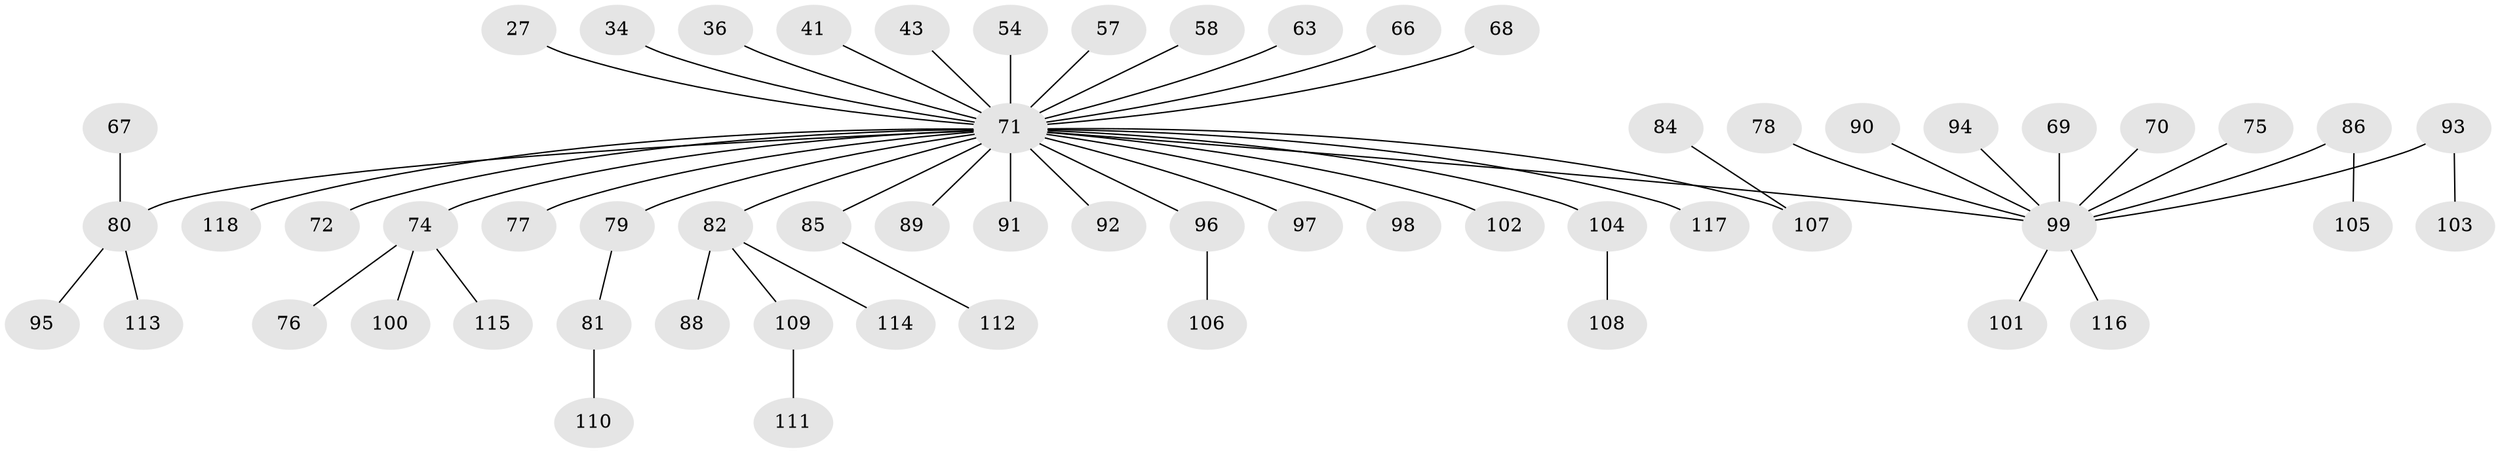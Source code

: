 // original degree distribution, {4: 0.06779661016949153, 6: 0.01694915254237288, 8: 0.00847457627118644, 2: 0.2288135593220339, 3: 0.1440677966101695, 7: 0.00847457627118644, 5: 0.01694915254237288, 1: 0.5084745762711864}
// Generated by graph-tools (version 1.1) at 2025/52/03/09/25 04:52:36]
// undirected, 59 vertices, 58 edges
graph export_dot {
graph [start="1"]
  node [color=gray90,style=filled];
  27;
  34;
  36;
  41;
  43;
  54;
  57;
  58;
  63;
  66;
  67;
  68 [super="+65"];
  69;
  70;
  71 [super="+11+18+15+17+14+10+35+33+42+26+50+59+55+49"];
  72;
  74;
  75;
  76;
  77;
  78;
  79;
  80 [super="+13+20+44+45+46"];
  81;
  82 [super="+30"];
  84;
  85;
  86;
  88;
  89;
  90;
  91;
  92;
  93;
  94;
  95;
  96;
  97;
  98;
  99 [super="+73+64+52+83+87+56+61"];
  100;
  101;
  102 [super="+60"];
  103;
  104 [super="+62"];
  105;
  106;
  107 [super="+31"];
  108;
  109;
  110;
  111;
  112;
  113;
  114;
  115;
  116;
  117;
  118;
  27 -- 71;
  34 -- 71;
  36 -- 71;
  41 -- 71;
  43 -- 71;
  54 -- 71;
  57 -- 71;
  58 -- 71;
  63 -- 71;
  66 -- 71;
  67 -- 80;
  68 -- 71;
  69 -- 99;
  70 -- 99;
  71 -- 72;
  71 -- 74;
  71 -- 77;
  71 -- 85;
  71 -- 89;
  71 -- 92;
  71 -- 98;
  71 -- 118;
  71 -- 79;
  71 -- 80;
  71 -- 82;
  71 -- 107;
  71 -- 104;
  71 -- 99;
  71 -- 91;
  71 -- 117;
  71 -- 96;
  71 -- 97;
  71 -- 102;
  74 -- 76;
  74 -- 100;
  74 -- 115;
  75 -- 99;
  78 -- 99;
  79 -- 81;
  80 -- 95;
  80 -- 113;
  81 -- 110;
  82 -- 114;
  82 -- 88;
  82 -- 109;
  84 -- 107;
  85 -- 112;
  86 -- 105;
  86 -- 99;
  90 -- 99;
  93 -- 103;
  93 -- 99;
  94 -- 99;
  96 -- 106;
  99 -- 101;
  99 -- 116;
  104 -- 108;
  109 -- 111;
}
